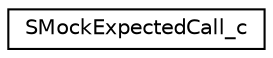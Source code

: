 digraph "Graphical Class Hierarchy"
{
 // LATEX_PDF_SIZE
  edge [fontname="Helvetica",fontsize="10",labelfontname="Helvetica",labelfontsize="10"];
  node [fontname="Helvetica",fontsize="10",shape=record];
  rankdir="LR";
  Node0 [label="SMockExpectedCall_c",height=0.2,width=0.4,color="black", fillcolor="white", style="filled",URL="$structSMockExpectedCall__c.html",tooltip=" "];
}
